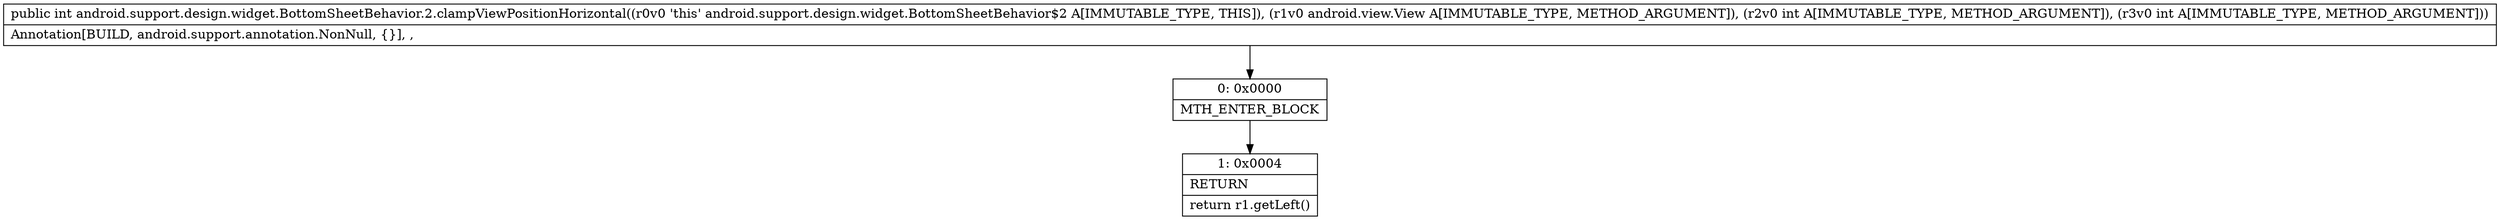 digraph "CFG forandroid.support.design.widget.BottomSheetBehavior.2.clampViewPositionHorizontal(Landroid\/view\/View;II)I" {
Node_0 [shape=record,label="{0\:\ 0x0000|MTH_ENTER_BLOCK\l}"];
Node_1 [shape=record,label="{1\:\ 0x0004|RETURN\l|return r1.getLeft()\l}"];
MethodNode[shape=record,label="{public int android.support.design.widget.BottomSheetBehavior.2.clampViewPositionHorizontal((r0v0 'this' android.support.design.widget.BottomSheetBehavior$2 A[IMMUTABLE_TYPE, THIS]), (r1v0 android.view.View A[IMMUTABLE_TYPE, METHOD_ARGUMENT]), (r2v0 int A[IMMUTABLE_TYPE, METHOD_ARGUMENT]), (r3v0 int A[IMMUTABLE_TYPE, METHOD_ARGUMENT]))  | Annotation[BUILD, android.support.annotation.NonNull, \{\}], , \l}"];
MethodNode -> Node_0;
Node_0 -> Node_1;
}

